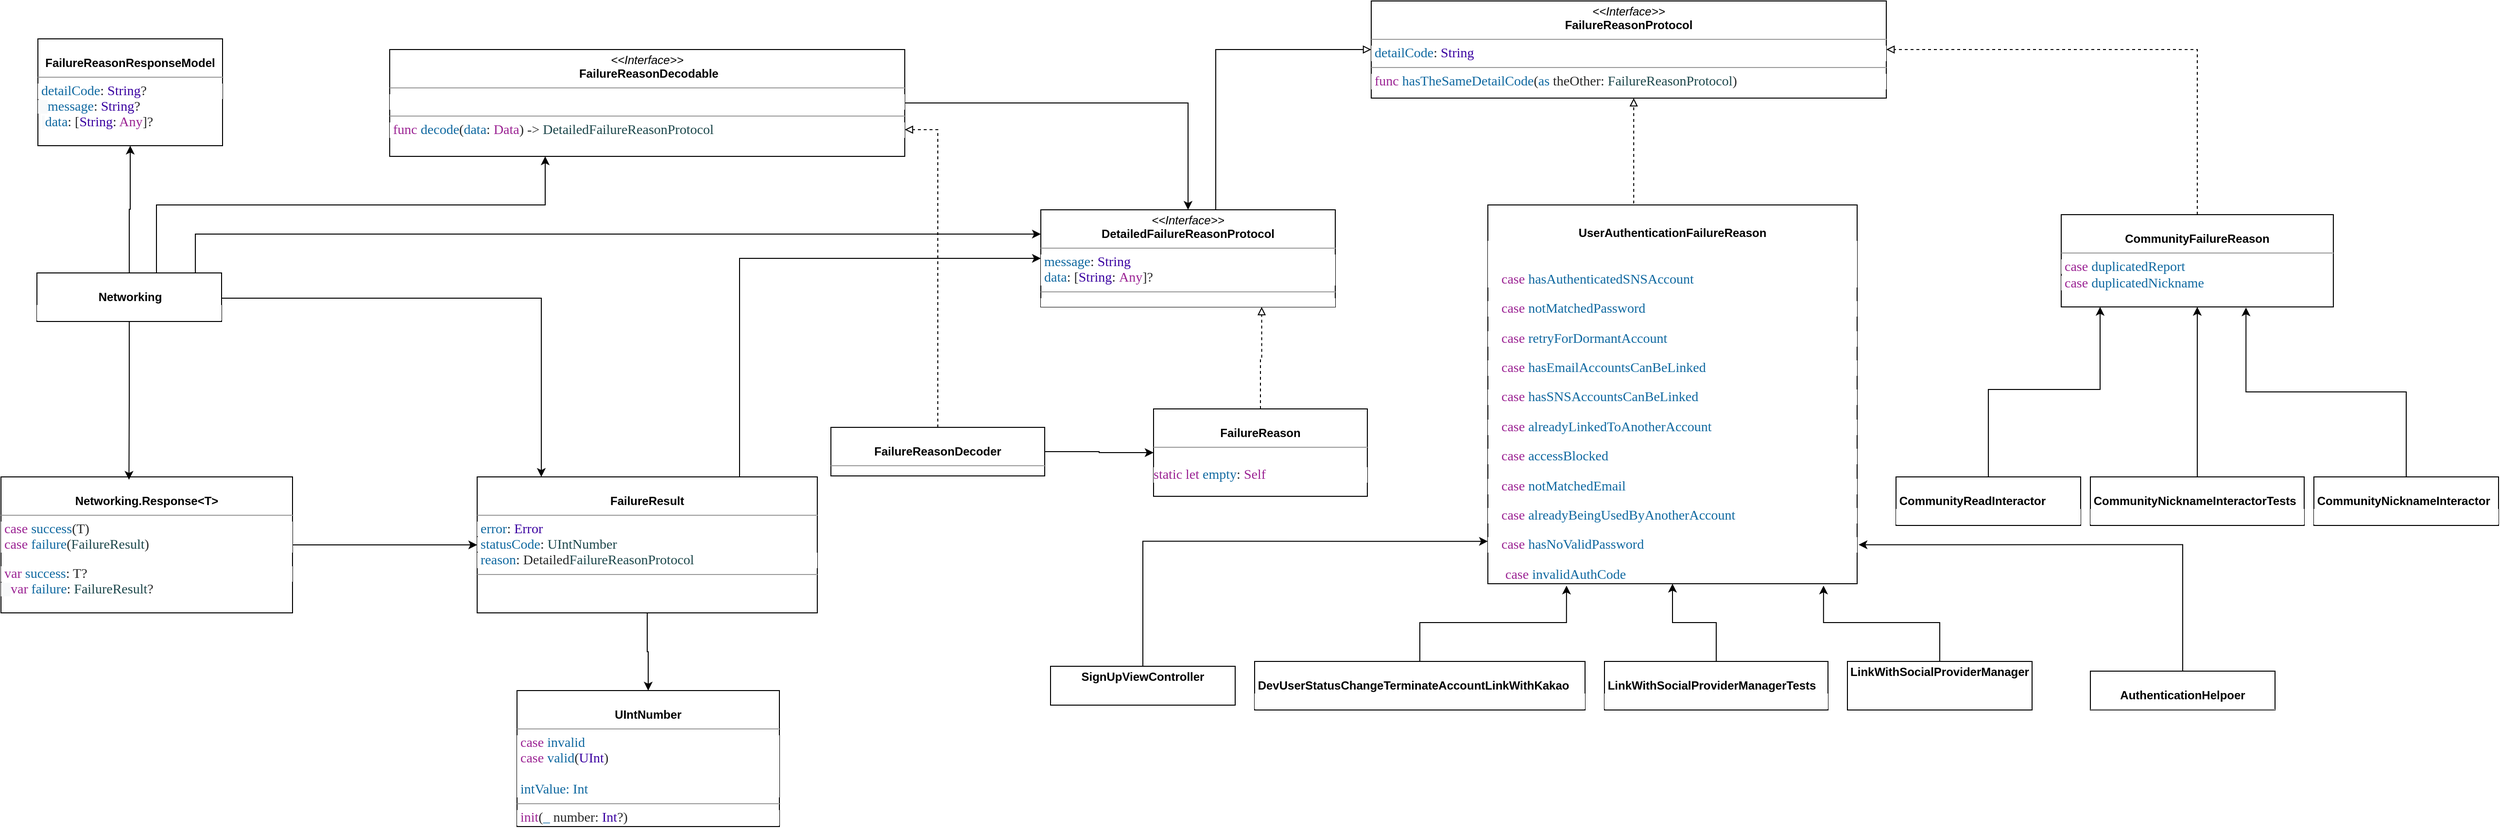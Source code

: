 <mxfile version="16.6.7" type="github">
  <diagram id="C5RBs43oDa-KdzZeNtuy" name="Page-1">
    <mxGraphModel dx="1957" dy="652" grid="1" gridSize="10" guides="1" tooltips="1" connect="1" arrows="1" fold="1" page="1" pageScale="1" pageWidth="827" pageHeight="1169" math="0" shadow="0">
      <root>
        <mxCell id="WIyWlLk6GJQsqaUBKTNV-0" />
        <mxCell id="WIyWlLk6GJQsqaUBKTNV-1" parent="WIyWlLk6GJQsqaUBKTNV-0" />
        <mxCell id="xyc1oHUzZBv7kjJxeI7Q-5" value="&lt;p style=&quot;margin: 0px ; margin-top: 4px ; text-align: center&quot;&gt;&lt;i&gt;&amp;lt;&amp;lt;Interface&amp;gt;&amp;gt;&lt;/i&gt;&lt;br&gt;&lt;b&gt;FailureReasonProtocol&lt;/b&gt;&lt;/p&gt;&lt;hr size=&quot;1&quot;&gt;&lt;p style=&quot;margin: 0px ; font-stretch: normal ; font-size: 14px ; line-height: normal ; font-family: &amp;#34;menlo&amp;#34; ; background-color: rgb(255 , 255 , 255)&quot;&gt;&lt;span style=&quot;color: rgba(0 , 0 , 0 , 0.85)&quot;&gt;&amp;nbsp;&lt;/span&gt;&lt;span style=&quot;color: rgb(15 , 104 , 160)&quot;&gt;detailCode&lt;span style=&quot;color: rgba(0 , 0 , 0 , 0.85)&quot;&gt;:&amp;nbsp;&lt;/span&gt;&lt;span style=&quot;color: rgb(57 , 0 , 160)&quot;&gt;String&lt;/span&gt;&lt;/span&gt;&lt;/p&gt;&lt;hr size=&quot;1&quot;&gt;&lt;p style=&quot;margin: 0px ; font-stretch: normal ; font-size: 14px ; line-height: normal ; font-family: &amp;#34;menlo&amp;#34; ; color: rgb(15 , 104 , 160) ; background-color: rgb(255 , 255 , 255)&quot;&gt;&lt;span style=&quot;color: #9b2393&quot;&gt;&amp;nbsp;func&lt;/span&gt;&lt;span style=&quot;color: rgba(0 , 0 , 0 , 0.85)&quot;&gt; &lt;/span&gt;hasTheSameDetailCode&lt;span style=&quot;color: rgba(0 , 0 , 0 , 0.85)&quot;&gt;(&lt;/span&gt;as&lt;span style=&quot;color: rgba(0 , 0 , 0 , 0.85)&quot;&gt; theOther: &lt;/span&gt;&lt;span style=&quot;color: #1c464a&quot;&gt;FailureReasonProtocol&lt;/span&gt;&lt;span style=&quot;color: rgba(0 , 0 , 0 , 0.85)&quot;&gt;)&lt;/span&gt;&lt;/p&gt;" style="verticalAlign=top;align=left;overflow=fill;fontSize=12;fontFamily=Helvetica;html=1;" parent="WIyWlLk6GJQsqaUBKTNV-1" vertex="1">
          <mxGeometry x="750" y="400" width="530" height="100" as="geometry" />
        </mxCell>
        <mxCell id="xyc1oHUzZBv7kjJxeI7Q-32" value="" style="edgeStyle=orthogonalEdgeStyle;rounded=0;orthogonalLoop=1;jettySize=auto;html=1;endArrow=block;endFill=0;dashed=1;exitX=0.395;exitY=-0.004;exitDx=0;exitDy=0;exitPerimeter=0;" parent="WIyWlLk6GJQsqaUBKTNV-1" source="xyc1oHUzZBv7kjJxeI7Q-27" target="xyc1oHUzZBv7kjJxeI7Q-5" edge="1">
          <mxGeometry relative="1" as="geometry">
            <Array as="points">
              <mxPoint x="1020" y="500" />
              <mxPoint x="1020" y="500" />
            </Array>
          </mxGeometry>
        </mxCell>
        <mxCell id="YdbnQGrBi_KZS-BimJuR-1" style="edgeStyle=orthogonalEdgeStyle;rounded=0;orthogonalLoop=1;jettySize=auto;html=1;entryX=0.75;entryY=1;entryDx=0;entryDy=0;endArrow=block;endFill=0;dashed=1;" edge="1" parent="WIyWlLk6GJQsqaUBKTNV-1" source="xyc1oHUzZBv7kjJxeI7Q-13" target="YdbnQGrBi_KZS-BimJuR-0">
          <mxGeometry relative="1" as="geometry" />
        </mxCell>
        <mxCell id="xyc1oHUzZBv7kjJxeI7Q-13" value="&lt;p style=&quot;margin: 0px ; margin-top: 4px ; text-align: center&quot;&gt;&lt;br&gt;&lt;b&gt;FailureReason&lt;/b&gt;&lt;/p&gt;&lt;hr size=&quot;1&quot;&gt;&lt;p style=&quot;margin: 0px ; font-stretch: normal ; font-size: 14px ; line-height: normal ; font-family: &amp;#34;menlo&amp;#34; ; background-color: rgb(255 , 255 , 255)&quot;&gt;&lt;/p&gt;&lt;p style=&quot;margin: 0px ; margin-left: 4px&quot;&gt;&lt;br&gt;&lt;/p&gt;&lt;p style=&quot;margin: 0px ; font-stretch: normal ; font-size: 14px ; line-height: normal ; font-family: &amp;#34;menlo&amp;#34; ; color: rgb(155 , 35 , 147) ; background-color: rgb(255 , 255 , 255)&quot;&gt;static&lt;span style=&quot;color: rgba(0 , 0 , 0 , 0.85)&quot;&gt; &lt;/span&gt;let&lt;span style=&quot;color: rgba(0 , 0 , 0 , 0.85)&quot;&gt; &lt;/span&gt;&lt;span style=&quot;color: #0f68a0&quot;&gt;empty&lt;/span&gt;&lt;span style=&quot;color: rgba(0 , 0 , 0 , 0.85)&quot;&gt;: &lt;/span&gt;Self&lt;/p&gt;" style="verticalAlign=top;align=left;overflow=fill;fontSize=12;fontFamily=Helvetica;html=1;" parent="WIyWlLk6GJQsqaUBKTNV-1" vertex="1">
          <mxGeometry x="526" y="820" width="220" height="90" as="geometry" />
        </mxCell>
        <mxCell id="xyc1oHUzZBv7kjJxeI7Q-37" style="edgeStyle=orthogonalEdgeStyle;rounded=0;orthogonalLoop=1;jettySize=auto;html=1;entryX=1;entryY=0.5;entryDx=0;entryDy=0;dashed=1;endArrow=block;endFill=0;" parent="WIyWlLk6GJQsqaUBKTNV-1" source="xyc1oHUzZBv7kjJxeI7Q-14" target="xyc1oHUzZBv7kjJxeI7Q-5" edge="1">
          <mxGeometry relative="1" as="geometry">
            <Array as="points">
              <mxPoint x="1600" y="450" />
            </Array>
          </mxGeometry>
        </mxCell>
        <mxCell id="xyc1oHUzZBv7kjJxeI7Q-14" value="&lt;p style=&quot;margin: 0px ; margin-top: 4px ; text-align: center&quot;&gt;&lt;br&gt;&lt;b&gt;CommunityFailureReason&lt;/b&gt;&lt;/p&gt;&lt;hr size=&quot;1&quot;&gt;&lt;p style=&quot;margin: 0px ; font-stretch: normal ; font-size: 14px ; line-height: normal ; font-family: &amp;#34;menlo&amp;#34; ; background-color: rgb(255 , 255 , 255)&quot;&gt;&lt;/p&gt;&lt;span style=&quot;color: rgb(155 , 35 , 147) ; font-family: &amp;#34;menlo&amp;#34; ; font-size: 14px ; background-color: rgb(255 , 255 , 255)&quot;&gt;&amp;nbsp;case&amp;nbsp;&lt;/span&gt;&lt;span style=&quot;color: rgb(15 , 104 , 160) ; font-family: &amp;#34;menlo&amp;#34; ; font-size: 14px ; background-color: rgb(255 , 255 , 255)&quot;&gt;duplicatedReport&lt;/span&gt;&lt;span style=&quot;color: rgb(155 , 35 , 147) ; font-family: &amp;#34;menlo&amp;#34; ; font-size: 14px ; background-color: rgb(255 , 255 , 255)&quot;&gt;&lt;br&gt;&lt;/span&gt;&lt;span style=&quot;color: rgb(155 , 35 , 147) ; font-family: &amp;#34;menlo&amp;#34; ; font-size: 14px ; background-color: rgb(255 , 255 , 255)&quot;&gt;&amp;nbsp;case&amp;nbsp;&lt;/span&gt;&lt;span style=&quot;color: rgb(15 , 104 , 160) ; font-family: &amp;#34;menlo&amp;#34; ; font-size: 14px ; background-color: rgb(255 , 255 , 255)&quot;&gt;duplicatedNickname&lt;/span&gt;&lt;span style=&quot;color: rgb(155 , 35 , 147) ; font-family: &amp;#34;menlo&amp;#34; ; font-size: 14px ; background-color: rgb(255 , 255 , 255)&quot;&gt;&lt;br&gt;&lt;/span&gt;" style="verticalAlign=top;align=left;overflow=fill;fontSize=12;fontFamily=Helvetica;html=1;" parent="WIyWlLk6GJQsqaUBKTNV-1" vertex="1">
          <mxGeometry x="1460" y="620" width="280" height="95" as="geometry" />
        </mxCell>
        <mxCell id="YdbnQGrBi_KZS-BimJuR-3" style="edgeStyle=orthogonalEdgeStyle;rounded=0;orthogonalLoop=1;jettySize=auto;html=1;endArrow=classic;endFill=1;entryX=0;entryY=0.5;entryDx=0;entryDy=0;exitX=0.75;exitY=0;exitDx=0;exitDy=0;" edge="1" parent="WIyWlLk6GJQsqaUBKTNV-1" source="xyc1oHUzZBv7kjJxeI7Q-25" target="YdbnQGrBi_KZS-BimJuR-0">
          <mxGeometry relative="1" as="geometry">
            <mxPoint x="486" y="510" as="targetPoint" />
            <Array as="points">
              <mxPoint x="100" y="890" />
              <mxPoint x="100" y="665" />
            </Array>
          </mxGeometry>
        </mxCell>
        <mxCell id="YdbnQGrBi_KZS-BimJuR-14" style="edgeStyle=orthogonalEdgeStyle;rounded=0;orthogonalLoop=1;jettySize=auto;html=1;endArrow=classic;endFill=1;" edge="1" parent="WIyWlLk6GJQsqaUBKTNV-1" source="xyc1oHUzZBv7kjJxeI7Q-25" target="xyc1oHUzZBv7kjJxeI7Q-26">
          <mxGeometry relative="1" as="geometry" />
        </mxCell>
        <mxCell id="xyc1oHUzZBv7kjJxeI7Q-25" value="&lt;p style=&quot;margin: 0px ; margin-top: 4px ; text-align: center&quot;&gt;&lt;br&gt;&lt;b&gt;FailureResult&lt;/b&gt;&lt;/p&gt;&lt;hr size=&quot;1&quot;&gt;&lt;p style=&quot;margin: 0px ; font-stretch: normal ; font-size: 14px ; line-height: normal ; font-family: &amp;#34;menlo&amp;#34; ; color: rgb(15 , 104 , 160)&quot;&gt;&lt;span style=&quot;background-color: #ffffff&quot;&gt;&amp;nbsp;error&lt;/span&gt;&lt;span style=&quot;color: rgba(0 , 0 , 0 , 0.85) ; background-color: #ffffff&quot;&gt;: &lt;/span&gt;&lt;span style=&quot;color: #3900a0 ; background-color: #ffffff&quot;&gt;Error&lt;/span&gt;&lt;/p&gt;&lt;p style=&quot;margin: 0px ; font-stretch: normal ; font-size: 14px ; line-height: normal ; font-family: &amp;#34;menlo&amp;#34; ; color: rgb(15 , 104 , 160)&quot;&gt;&lt;span style=&quot;background-color: #ffffff&quot;&gt;&amp;nbsp;statusCode&lt;/span&gt;&lt;span style=&quot;color: rgba(0 , 0 , 0 , 0.85) ; background-color: #ffffff&quot;&gt;: &lt;/span&gt;&lt;span style=&quot;color: #1c464a ; background-color: #ffffff&quot;&gt;UIntNumber&lt;/span&gt;&lt;/p&gt;&lt;p style=&quot;margin: 0px ; font-stretch: normal ; font-size: 14px ; line-height: normal ; font-family: &amp;#34;menlo&amp;#34; ; color: rgb(28 , 70 , 74) ; background-color: rgb(255 , 255 , 255)&quot;&gt;&lt;span style=&quot;color: #0f68a0&quot;&gt;&amp;nbsp;reason&lt;/span&gt;&lt;span style=&quot;color: rgba(0 , 0 , 0 , 0.85)&quot;&gt;: Detailed&lt;/span&gt;FailureReasonProtocol&lt;/p&gt;&lt;hr size=&quot;1&quot;&gt;&lt;p style=&quot;margin: 0px ; margin-left: 4px&quot;&gt;&lt;br&gt;&lt;/p&gt;" style="verticalAlign=top;align=left;overflow=fill;fontSize=12;fontFamily=Helvetica;html=1;" parent="WIyWlLk6GJQsqaUBKTNV-1" vertex="1">
          <mxGeometry x="-170" y="890" width="350" height="140" as="geometry" />
        </mxCell>
        <mxCell id="xyc1oHUzZBv7kjJxeI7Q-26" value="&lt;p style=&quot;margin: 0px ; margin-top: 4px ; text-align: center&quot;&gt;&lt;br&gt;&lt;b&gt;UIntNumber&lt;/b&gt;&lt;/p&gt;&lt;hr size=&quot;1&quot;&gt;&lt;p style=&quot;margin: 0px ; font-stretch: normal ; font-size: 14px ; line-height: normal ; font-family: &amp;#34;menlo&amp;#34; ; color: rgb(15 , 104 , 160) ; background-color: rgb(255 , 255 , 255)&quot;&gt;&lt;span style=&quot;color: #9b2393&quot;&gt;&amp;nbsp;case&lt;/span&gt;&lt;span style=&quot;color: rgba(0 , 0 , 0 , 0.85)&quot;&gt; &lt;/span&gt;invalid&lt;/p&gt;&lt;p style=&quot;margin: 0px ; font-stretch: normal ; font-size: 14px ; line-height: normal ; font-family: &amp;#34;menlo&amp;#34; ; color: rgba(0 , 0 , 0 , 0.85) ; background-color: rgb(255 , 255 , 255)&quot;&gt;&lt;span style=&quot;color: #9b2393&quot;&gt;&amp;nbsp;case&lt;/span&gt; &lt;span style=&quot;color: #0f68a0&quot;&gt;valid&lt;/span&gt;(&lt;span style=&quot;color: #3900a0&quot;&gt;UInt&lt;/span&gt;)&lt;/p&gt;&lt;p style=&quot;margin: 0px ; font-stretch: normal ; font-size: 14px ; line-height: normal ; font-family: &amp;#34;menlo&amp;#34; ; color: rgb(15 , 104 , 160) ; background-color: rgb(255 , 255 , 255)&quot;&gt;&amp;nbsp;&lt;/p&gt;&lt;p style=&quot;margin: 0px ; font-stretch: normal ; font-size: 14px ; line-height: normal ; font-family: &amp;#34;menlo&amp;#34; ; color: rgb(15 , 104 , 160) ; background-color: rgb(255 , 255 , 255)&quot;&gt;&amp;nbsp;intValue: Int&lt;/p&gt;&lt;hr size=&quot;1&quot;&gt;&lt;p style=&quot;margin: 0px ; font-stretch: normal ; font-size: 14px ; line-height: normal ; font-family: &amp;#34;menlo&amp;#34; ; color: rgba(0 , 0 , 0 , 0.85) ; background-color: rgb(255 , 255 , 255)&quot;&gt;&lt;span style=&quot;color: #9b2393&quot;&gt;&amp;nbsp;init&lt;/span&gt;(&lt;span style=&quot;color: #0f68a0&quot;&gt;_&lt;/span&gt; number: &lt;span style=&quot;color: #3900a0&quot;&gt;Int&lt;/span&gt;?)&lt;/p&gt;" style="verticalAlign=top;align=left;overflow=fill;fontSize=12;fontFamily=Helvetica;html=1;" parent="WIyWlLk6GJQsqaUBKTNV-1" vertex="1">
          <mxGeometry x="-129" y="1110" width="270" height="140" as="geometry" />
        </mxCell>
        <mxCell id="xyc1oHUzZBv7kjJxeI7Q-27" value="&lt;p style=&quot;margin: 0px ; margin-top: 4px ; text-align: center&quot;&gt;&lt;b&gt;&lt;br&gt;&lt;/b&gt;&lt;/p&gt;&lt;p style=&quot;margin: 0px ; margin-top: 4px ; text-align: center&quot;&gt;&lt;b&gt;UserAuthenticationFailureReason&lt;/b&gt;&lt;/p&gt;&lt;p style=&quot;margin: 0px ; font-stretch: normal ; font-size: 14px ; line-height: normal ; font-family: &amp;#34;menlo&amp;#34; ; background-color: rgb(255 , 255 , 255)&quot;&gt;&lt;/p&gt;&lt;p style=&quot;margin: 0px ; font-stretch: normal ; font-size: 14px ; line-height: normal ; font-family: &amp;#34;menlo&amp;#34; ; color: rgb(93 , 108 , 121) ; background-color: rgb(255 , 255 , 255)&quot;&gt;&lt;span style=&quot;color: rgba(0 , 0 , 0 , 0.85)&quot;&gt;&amp;nbsp; &amp;nbsp;&amp;nbsp;&lt;/span&gt;&lt;/p&gt;&lt;p style=&quot;margin: 0px ; font-stretch: normal ; font-size: 14px ; line-height: normal ; font-family: &amp;#34;menlo&amp;#34; ; color: rgb(93 , 108 , 121) ; background-color: rgb(255 , 255 , 255)&quot;&gt;&lt;span style=&quot;color: #9b2393&quot;&gt;&lt;br&gt;&lt;/span&gt;&lt;/p&gt;&lt;p style=&quot;margin: 0px ; font-stretch: normal ; font-size: 14px ; line-height: normal ; font-family: &amp;#34;menlo&amp;#34; ; color: rgb(93 , 108 , 121) ; background-color: rgb(255 , 255 , 255)&quot;&gt;&lt;span style=&quot;color: #9b2393&quot;&gt;&amp;nbsp; &amp;nbsp; case&lt;/span&gt;&lt;span style=&quot;color: rgba(0 , 0 , 0 , 0.85)&quot;&gt; &lt;/span&gt;&lt;span style=&quot;color: #0f68a0&quot;&gt;hasAuthenticatedSNSAccount&lt;/span&gt;&lt;/p&gt;&lt;br&gt;&lt;p style=&quot;margin: 0px ; font-stretch: normal ; font-size: 14px ; line-height: normal ; font-family: &amp;#34;menlo&amp;#34; ; color: rgb(15 , 104 , 160) ; background-color: rgb(255 , 255 , 255)&quot;&gt;&lt;span style=&quot;color: rgba(0 , 0 , 0 , 0.85)&quot;&gt;&amp;nbsp; &amp;nbsp; &lt;/span&gt;&lt;span style=&quot;color: #9b2393&quot;&gt;case&lt;/span&gt;&lt;span style=&quot;color: rgba(0 , 0 , 0 , 0.85)&quot;&gt; &lt;/span&gt;notMatchedPassword&lt;/p&gt;&lt;br&gt;&lt;p style=&quot;margin: 0px ; font-stretch: normal ; font-size: 14px ; line-height: normal ; font-family: &amp;#34;menlo&amp;#34; ; color: rgb(15 , 104 , 160) ; background-color: rgb(255 , 255 , 255)&quot;&gt;&lt;span style=&quot;color: rgba(0 , 0 , 0 , 0.85)&quot;&gt;&amp;nbsp; &amp;nbsp; &lt;/span&gt;&lt;span style=&quot;color: #9b2393&quot;&gt;case&lt;/span&gt;&lt;span style=&quot;color: rgba(0 , 0 , 0 , 0.85)&quot;&gt; &lt;/span&gt;retryForDormantAccount&lt;/p&gt;&lt;br&gt;&lt;p style=&quot;margin: 0px ; font-stretch: normal ; font-size: 14px ; line-height: normal ; font-family: &amp;#34;menlo&amp;#34; ; color: rgb(15 , 104 , 160) ; background-color: rgb(255 , 255 , 255)&quot;&gt;&lt;span style=&quot;color: rgba(0 , 0 , 0 , 0.85)&quot;&gt;&amp;nbsp; &amp;nbsp; &lt;/span&gt;&lt;span style=&quot;color: #9b2393&quot;&gt;case&lt;/span&gt;&lt;span style=&quot;color: rgba(0 , 0 , 0 , 0.85)&quot;&gt; &lt;/span&gt;hasEmailAccountsCanBeLinked&lt;/p&gt;&lt;br&gt;&lt;p style=&quot;margin: 0px ; font-stretch: normal ; font-size: 14px ; line-height: normal ; font-family: &amp;#34;menlo&amp;#34; ; color: rgb(15 , 104 , 160) ; background-color: rgb(255 , 255 , 255)&quot;&gt;&lt;span style=&quot;color: rgba(0 , 0 , 0 , 0.85)&quot;&gt;&amp;nbsp; &amp;nbsp; &lt;/span&gt;&lt;span style=&quot;color: #9b2393&quot;&gt;case&lt;/span&gt;&lt;span style=&quot;color: rgba(0 , 0 , 0 , 0.85)&quot;&gt; &lt;/span&gt;hasSNSAccountsCanBeLinked&lt;/p&gt;&lt;br&gt;&lt;p style=&quot;margin: 0px ; font-stretch: normal ; font-size: 14px ; line-height: normal ; font-family: &amp;#34;menlo&amp;#34; ; color: rgb(15 , 104 , 160) ; background-color: rgb(255 , 255 , 255)&quot;&gt;&lt;span style=&quot;color: rgba(0 , 0 , 0 , 0.85)&quot;&gt;&amp;nbsp; &amp;nbsp; &lt;/span&gt;&lt;span style=&quot;color: #9b2393&quot;&gt;case&lt;/span&gt;&lt;span style=&quot;color: rgba(0 , 0 , 0 , 0.85)&quot;&gt; &lt;/span&gt;alreadyLinkedToAnotherAccount&lt;/p&gt;&lt;br&gt;&lt;p style=&quot;margin: 0px ; font-stretch: normal ; font-size: 14px ; line-height: normal ; font-family: &amp;#34;menlo&amp;#34; ; color: rgb(15 , 104 , 160) ; background-color: rgb(255 , 255 , 255)&quot;&gt;&lt;span style=&quot;color: rgba(0 , 0 , 0 , 0.85)&quot;&gt;&amp;nbsp; &amp;nbsp; &lt;/span&gt;&lt;span style=&quot;color: #9b2393&quot;&gt;case&lt;/span&gt;&lt;span style=&quot;color: rgba(0 , 0 , 0 , 0.85)&quot;&gt; &lt;/span&gt;accessBlocked&lt;/p&gt;&lt;br&gt;&lt;p style=&quot;margin: 0px ; font-stretch: normal ; font-size: 14px ; line-height: normal ; font-family: &amp;#34;menlo&amp;#34; ; color: rgb(15 , 104 , 160) ; background-color: rgb(255 , 255 , 255)&quot;&gt;&lt;span style=&quot;color: rgba(0 , 0 , 0 , 0.85)&quot;&gt;&amp;nbsp; &amp;nbsp; &lt;/span&gt;&lt;span style=&quot;color: #9b2393&quot;&gt;case&lt;/span&gt;&lt;span style=&quot;color: rgba(0 , 0 , 0 , 0.85)&quot;&gt; &lt;/span&gt;notMatchedEmail&lt;/p&gt;&lt;br&gt;&lt;p style=&quot;margin: 0px ; font-stretch: normal ; font-size: 14px ; line-height: normal ; font-family: &amp;#34;menlo&amp;#34; ; color: rgb(15 , 104 , 160) ; background-color: rgb(255 , 255 , 255)&quot;&gt;&lt;span style=&quot;color: rgba(0 , 0 , 0 , 0.85)&quot;&gt;&amp;nbsp; &amp;nbsp; &lt;/span&gt;&lt;span style=&quot;color: #9b2393&quot;&gt;case&lt;/span&gt;&lt;span style=&quot;color: rgba(0 , 0 , 0 , 0.85)&quot;&gt; &lt;/span&gt;alreadyBeingUsedByAnotherAccount&lt;/p&gt;&lt;br&gt;&lt;p style=&quot;margin: 0px ; font-stretch: normal ; font-size: 14px ; line-height: normal ; font-family: &amp;#34;menlo&amp;#34; ; color: rgb(15 , 104 , 160) ; background-color: rgb(255 , 255 , 255)&quot;&gt;&lt;span style=&quot;color: rgba(0 , 0 , 0 , 0.85)&quot;&gt;&amp;nbsp; &amp;nbsp; &lt;/span&gt;&lt;span style=&quot;color: #9b2393&quot;&gt;case&lt;/span&gt;&lt;span style=&quot;color: rgba(0 , 0 , 0 , 0.85)&quot;&gt; &lt;/span&gt;hasNoValidPassword&lt;/p&gt;&lt;br&gt;&lt;p style=&quot;margin: 0px ; margin-left: 4px&quot;&gt;&lt;span style=&quot;font-family: &amp;#34;menlo&amp;#34; ; font-size: 14px ; background-color: rgb(255 , 255 , 255) ; color: rgba(0 , 0 , 0 , 0.85)&quot;&gt;&amp;nbsp; &amp;nbsp;&amp;nbsp;&lt;/span&gt;&lt;span style=&quot;font-family: &amp;#34;menlo&amp;#34; ; font-size: 14px ; background-color: rgb(255 , 255 , 255) ; color: rgb(155 , 35 , 147)&quot;&gt;case&lt;/span&gt;&lt;span style=&quot;font-family: &amp;#34;menlo&amp;#34; ; font-size: 14px ; background-color: rgb(255 , 255 , 255) ; color: rgba(0 , 0 , 0 , 0.85)&quot;&gt; &lt;/span&gt;&lt;span style=&quot;color: rgb(15 , 104 , 160) ; font-family: &amp;#34;menlo&amp;#34; ; font-size: 14px ; background-color: rgb(255 , 255 , 255)&quot;&gt;invalidAuthCode&lt;/span&gt;&lt;/p&gt;" style="verticalAlign=top;align=left;overflow=fill;fontSize=12;fontFamily=Helvetica;html=1;" parent="WIyWlLk6GJQsqaUBKTNV-1" vertex="1">
          <mxGeometry x="870" y="610" width="380" height="390" as="geometry" />
        </mxCell>
        <mxCell id="xyc1oHUzZBv7kjJxeI7Q-43" style="edgeStyle=orthogonalEdgeStyle;rounded=0;orthogonalLoop=1;jettySize=auto;html=1;entryX=1.004;entryY=0.897;entryDx=0;entryDy=0;endArrow=classic;endFill=1;entryPerimeter=0;" parent="WIyWlLk6GJQsqaUBKTNV-1" source="xyc1oHUzZBv7kjJxeI7Q-28" target="xyc1oHUzZBv7kjJxeI7Q-27" edge="1">
          <mxGeometry relative="1" as="geometry">
            <Array as="points">
              <mxPoint x="1585" y="960" />
            </Array>
          </mxGeometry>
        </mxCell>
        <mxCell id="xyc1oHUzZBv7kjJxeI7Q-28" value="&lt;p style=&quot;margin: 0px ; margin-top: 4px ; text-align: center&quot;&gt;&lt;br&gt;&lt;b&gt;AuthenticationHelpoer&lt;/b&gt;&lt;/p&gt;&lt;hr size=&quot;1&quot;&gt;&lt;p style=&quot;margin: 0px ; font-stretch: normal ; font-size: 14px ; line-height: normal ; font-family: &amp;#34;menlo&amp;#34; ; background-color: rgb(255 , 255 , 255)&quot;&gt;&lt;br&gt;&lt;/p&gt;&lt;hr size=&quot;1&quot;&gt;&lt;p style=&quot;margin: 0px ; margin-left: 4px&quot;&gt;&lt;br&gt;&lt;/p&gt;" style="verticalAlign=top;align=left;overflow=fill;fontSize=12;fontFamily=Helvetica;html=1;" parent="WIyWlLk6GJQsqaUBKTNV-1" vertex="1">
          <mxGeometry x="1490" y="1090" width="190" height="40" as="geometry" />
        </mxCell>
        <mxCell id="xyc1oHUzZBv7kjJxeI7Q-29" value="&lt;p style=&quot;margin: 0px ; margin-top: 4px ; text-align: center&quot;&gt;&lt;br&gt;&lt;b&gt;FailureReasonResponseModel&lt;/b&gt;&lt;/p&gt;&lt;hr size=&quot;1&quot;&gt;&lt;p style=&quot;margin: 0px ; font-stretch: normal ; font-size: 14px ; line-height: normal ; font-family: &amp;#34;menlo&amp;#34; ; background-color: rgb(255 , 255 , 255)&quot;&gt;&lt;/p&gt;&lt;p style=&quot;margin: 0px ; font-stretch: normal ; font-size: 14px ; line-height: normal ; font-family: &amp;#34;menlo&amp;#34; ; color: rgb(15 , 104 , 160) ; background-color: rgb(255 , 255 , 255)&quot;&gt;&lt;span style=&quot;color: rgba(0 , 0 , 0 , 0.85)&quot;&gt;&amp;nbsp;&lt;/span&gt;detailCode&lt;span style=&quot;color: rgba(0 , 0 , 0 , 0.85)&quot;&gt;: &lt;/span&gt;&lt;span style=&quot;color: #3900a0&quot;&gt;String&lt;/span&gt;&lt;span style=&quot;color: rgba(0 , 0 , 0 , 0.85)&quot;&gt;?&lt;/span&gt;&lt;/p&gt;&lt;p style=&quot;margin: 0px ; font-stretch: normal ; line-height: normal&quot;&gt;&lt;span style=&quot;background-color: rgb(248 , 249 , 250)&quot;&gt;&amp;nbsp; &amp;nbsp;&lt;/span&gt;&lt;span style=&quot;color: rgb(15 , 104 , 160) ; font-family: &amp;#34;menlo&amp;#34; ; font-size: 14px ; background-color: rgb(255 , 255 , 255)&quot;&gt;message&lt;/span&gt;&lt;font face=&quot;menlo&quot;&gt;&lt;span style=&quot;color: rgba(0 , 0 , 0 , 0.85) ; font-size: 14px ; background-color: rgb(255 , 255 , 255)&quot;&gt;: &lt;/span&gt;&lt;/font&gt;&lt;span style=&quot;color: rgb(57 , 0 , 160) ; font-family: &amp;#34;menlo&amp;#34; ; font-size: 14px ; background-color: rgb(255 , 255 , 255)&quot;&gt;String&lt;/span&gt;&lt;font face=&quot;menlo&quot;&gt;&lt;span style=&quot;color: rgba(0 , 0 , 0 , 0.85) ; font-size: 14px ; background-color: rgb(255 , 255 , 255)&quot;&gt;?&lt;/span&gt;&lt;/font&gt;&lt;/p&gt;&lt;p style=&quot;margin: 0px ; margin-left: 4px&quot;&gt;&lt;span style=&quot;background-color: rgb(248 , 249 , 250)&quot;&gt;&amp;nbsp;&lt;/span&gt;&lt;span style=&quot;font-family: &amp;#34;menlo&amp;#34; ; font-size: 14px ; background-color: rgb(255 , 255 , 255) ; color: rgb(15 , 104 , 160)&quot;&gt;data&lt;/span&gt;&lt;span style=&quot;color: rgba(0 , 0 , 0 , 0.85) ; font-family: &amp;#34;menlo&amp;#34; ; font-size: 14px ; background-color: rgb(255 , 255 , 255)&quot;&gt;: [&lt;/span&gt;&lt;span style=&quot;font-family: &amp;#34;menlo&amp;#34; ; font-size: 14px ; background-color: rgb(255 , 255 , 255) ; color: rgb(57 , 0 , 160)&quot;&gt;String&lt;/span&gt;&lt;span style=&quot;color: rgba(0 , 0 , 0 , 0.85) ; font-family: &amp;#34;menlo&amp;#34; ; font-size: 14px ; background-color: rgb(255 , 255 , 255)&quot;&gt;: &lt;/span&gt;&lt;span style=&quot;font-family: &amp;#34;menlo&amp;#34; ; font-size: 14px ; background-color: rgb(255 , 255 , 255) ; color: rgb(155 , 35 , 147)&quot;&gt;Any&lt;/span&gt;&lt;span style=&quot;color: rgba(0 , 0 , 0 , 0.85) ; font-family: &amp;#34;menlo&amp;#34; ; font-size: 14px ; background-color: rgb(255 , 255 , 255)&quot;&gt;]?&lt;/span&gt;&lt;br&gt;&lt;/p&gt;" style="verticalAlign=top;align=left;overflow=fill;fontSize=12;fontFamily=Helvetica;html=1;" parent="WIyWlLk6GJQsqaUBKTNV-1" vertex="1">
          <mxGeometry x="-622" y="439" width="190" height="110" as="geometry" />
        </mxCell>
        <mxCell id="xyc1oHUzZBv7kjJxeI7Q-33" value="" style="edgeStyle=orthogonalEdgeStyle;rounded=0;orthogonalLoop=1;jettySize=auto;html=1;endArrow=classic;endFill=1;" parent="WIyWlLk6GJQsqaUBKTNV-1" source="xyc1oHUzZBv7kjJxeI7Q-30" target="xyc1oHUzZBv7kjJxeI7Q-25" edge="1">
          <mxGeometry relative="1" as="geometry" />
        </mxCell>
        <mxCell id="xyc1oHUzZBv7kjJxeI7Q-30" value="&lt;p style=&quot;margin: 0px ; margin-top: 4px ; text-align: center&quot;&gt;&lt;br&gt;&lt;b&gt;Networking.Response&amp;lt;T&amp;gt;&lt;/b&gt;&lt;/p&gt;&lt;hr size=&quot;1&quot;&gt;&lt;p style=&quot;margin: 0px ; font-stretch: normal ; font-size: 14px ; line-height: normal ; font-family: &amp;#34;menlo&amp;#34; ; background-color: rgb(255 , 255 , 255)&quot;&gt;&lt;/p&gt;&lt;p style=&quot;margin: 0px ; font-stretch: normal ; font-size: 14px ; line-height: normal ; font-family: &amp;#34;menlo&amp;#34; ; color: rgba(0 , 0 , 0 , 0.85) ; background-color: rgb(255 , 255 , 255)&quot;&gt;&amp;nbsp;&lt;span style=&quot;color: #9b2393&quot;&gt;case&lt;/span&gt; &lt;span style=&quot;color: #0f68a0&quot;&gt;success&lt;/span&gt;(T)&lt;/p&gt;&lt;p style=&quot;margin: 0px ; font-stretch: normal ; font-size: 14px ; line-height: normal ; font-family: &amp;#34;menlo&amp;#34; ; color: rgb(28 , 70 , 74) ; background-color: rgb(255 , 255 , 255)&quot;&gt;&lt;span style=&quot;color: rgba(0 , 0 , 0 , 0.85)&quot;&gt;&amp;nbsp;&lt;/span&gt;&lt;span style=&quot;color: #9b2393&quot;&gt;case&lt;/span&gt;&lt;span style=&quot;color: rgba(0 , 0 , 0 , 0.85)&quot;&gt; &lt;/span&gt;&lt;span style=&quot;color: #0f68a0&quot;&gt;failure&lt;/span&gt;&lt;span style=&quot;color: rgba(0 , 0 , 0 , 0.85)&quot;&gt;(&lt;/span&gt;FailureResult&lt;span style=&quot;color: rgba(0 , 0 , 0 , 0.85)&quot;&gt;)&lt;/span&gt;&lt;/p&gt;&lt;div&gt;&lt;span style=&quot;color: rgba(0 , 0 , 0 , 0.85)&quot;&gt;&lt;br&gt;&lt;/span&gt;&lt;/div&gt;&lt;div&gt;&lt;p style=&quot;margin: 0px ; font-stretch: normal ; font-size: 14px ; line-height: normal ; font-family: &amp;#34;menlo&amp;#34; ; color: rgba(0 , 0 , 0 , 0.85) ; background-color: rgb(255 , 255 , 255)&quot;&gt;&amp;nbsp;&lt;span style=&quot;color: #9b2393&quot;&gt;var&lt;/span&gt; &lt;span style=&quot;color: #0f68a0&quot;&gt;success&lt;/span&gt;: T?&lt;/p&gt;&lt;p style=&quot;margin: 0px ; font-stretch: normal ; line-height: normal ; min-height: 16px&quot;&gt;&lt;span style=&quot;background-color: rgb(248 , 249 , 250)&quot;&gt;&amp;nbsp; &amp;nbsp;&lt;/span&gt;&lt;span style=&quot;font-family: &amp;#34;menlo&amp;#34; ; font-size: 14px ; background-color: rgb(255 , 255 , 255) ; color: rgb(155 , 35 , 147)&quot;&gt;var&lt;/span&gt; &lt;span style=&quot;font-family: &amp;#34;menlo&amp;#34; ; font-size: 14px ; background-color: rgb(255 , 255 , 255) ; color: rgb(15 , 104 , 160)&quot;&gt;failure&lt;/span&gt;&lt;span style=&quot;font-family: &amp;#34;menlo&amp;#34; ; font-size: 14px ; background-color: rgb(255 , 255 , 255) ; color: rgba(0 , 0 , 0 , 0.85)&quot;&gt;: &lt;/span&gt;&lt;span style=&quot;font-family: &amp;#34;menlo&amp;#34; ; font-size: 14px ; background-color: rgb(255 , 255 , 255) ; color: rgb(28 , 70 , 74)&quot;&gt;FailureResult&lt;/span&gt;&lt;span style=&quot;font-family: &amp;#34;menlo&amp;#34; ; font-size: 14px ; background-color: rgb(255 , 255 , 255) ; color: rgba(0 , 0 , 0 , 0.85)&quot;&gt;?&lt;/span&gt;&lt;br&gt;&lt;/p&gt;&lt;/div&gt;" style="verticalAlign=top;align=left;overflow=fill;fontSize=12;fontFamily=Helvetica;html=1;" parent="WIyWlLk6GJQsqaUBKTNV-1" vertex="1">
          <mxGeometry x="-660" y="890" width="300" height="140" as="geometry" />
        </mxCell>
        <mxCell id="xyc1oHUzZBv7kjJxeI7Q-41" style="edgeStyle=orthogonalEdgeStyle;rounded=0;orthogonalLoop=1;jettySize=auto;html=1;entryX=0.5;entryY=1;entryDx=0;entryDy=0;endArrow=classic;endFill=1;" parent="WIyWlLk6GJQsqaUBKTNV-1" source="xyc1oHUzZBv7kjJxeI7Q-39" target="xyc1oHUzZBv7kjJxeI7Q-29" edge="1">
          <mxGeometry relative="1" as="geometry" />
        </mxCell>
        <mxCell id="YdbnQGrBi_KZS-BimJuR-7" style="edgeStyle=orthogonalEdgeStyle;rounded=0;orthogonalLoop=1;jettySize=auto;html=1;entryX=0.439;entryY=0.021;entryDx=0;entryDy=0;endArrow=classic;endFill=1;entryPerimeter=0;" edge="1" parent="WIyWlLk6GJQsqaUBKTNV-1" source="xyc1oHUzZBv7kjJxeI7Q-39" target="xyc1oHUzZBv7kjJxeI7Q-30">
          <mxGeometry relative="1" as="geometry" />
        </mxCell>
        <mxCell id="YdbnQGrBi_KZS-BimJuR-8" style="edgeStyle=orthogonalEdgeStyle;rounded=0;orthogonalLoop=1;jettySize=auto;html=1;endArrow=classic;endFill=1;" edge="1" parent="WIyWlLk6GJQsqaUBKTNV-1">
          <mxGeometry relative="1" as="geometry">
            <mxPoint x="-577" y="706" as="sourcePoint" />
            <mxPoint x="-104" y="890" as="targetPoint" />
            <Array as="points">
              <mxPoint x="-104" y="706" />
            </Array>
          </mxGeometry>
        </mxCell>
        <mxCell id="YdbnQGrBi_KZS-BimJuR-15" style="edgeStyle=orthogonalEdgeStyle;rounded=0;orthogonalLoop=1;jettySize=auto;html=1;endArrow=classic;endFill=1;" edge="1" parent="WIyWlLk6GJQsqaUBKTNV-1" source="xyc1oHUzZBv7kjJxeI7Q-39" target="YdbnQGrBi_KZS-BimJuR-13">
          <mxGeometry relative="1" as="geometry">
            <mxPoint x="-433" y="694.0" as="sourcePoint" />
            <mxPoint x="5" y="549" as="targetPoint" />
            <Array as="points">
              <mxPoint x="-500" y="610" />
              <mxPoint x="-100" y="610" />
            </Array>
          </mxGeometry>
        </mxCell>
        <mxCell id="YdbnQGrBi_KZS-BimJuR-20" style="edgeStyle=orthogonalEdgeStyle;rounded=0;orthogonalLoop=1;jettySize=auto;html=1;entryX=0;entryY=0.25;entryDx=0;entryDy=0;endArrow=classic;endFill=1;" edge="1" parent="WIyWlLk6GJQsqaUBKTNV-1" target="YdbnQGrBi_KZS-BimJuR-0">
          <mxGeometry relative="1" as="geometry">
            <mxPoint x="-501.0" y="680" as="sourcePoint" />
            <mxPoint x="437" y="640" as="targetPoint" />
            <Array as="points">
              <mxPoint x="-460" y="680" />
              <mxPoint x="-460" y="640" />
            </Array>
          </mxGeometry>
        </mxCell>
        <mxCell id="xyc1oHUzZBv7kjJxeI7Q-39" value="&lt;p style=&quot;margin: 0px ; margin-top: 4px ; text-align: center&quot;&gt;&lt;br&gt;&lt;/p&gt;&lt;span style=&quot;text-align: center&quot;&gt;&lt;b&gt;&amp;nbsp; &amp;nbsp; &amp;nbsp; &amp;nbsp; &amp;nbsp; &amp;nbsp; &amp;nbsp; &amp;nbsp; &amp;nbsp; &amp;nbsp;Networking&lt;/b&gt;&lt;/span&gt;&lt;p style=&quot;margin: 0px ; font-stretch: normal ; font-size: 14px ; line-height: normal ; font-family: &amp;#34;menlo&amp;#34; ; background-color: rgb(255 , 255 , 255)&quot;&gt;&lt;br&gt;&lt;/p&gt;&lt;hr size=&quot;1&quot;&gt;&lt;p style=&quot;margin: 0px ; margin-left: 4px&quot;&gt;&lt;br&gt;&lt;/p&gt;" style="verticalAlign=top;align=left;overflow=fill;fontSize=12;fontFamily=Helvetica;html=1;" parent="WIyWlLk6GJQsqaUBKTNV-1" vertex="1">
          <mxGeometry x="-623" y="680" width="190" height="50" as="geometry" />
        </mxCell>
        <mxCell id="xyc1oHUzZBv7kjJxeI7Q-46" style="edgeStyle=orthogonalEdgeStyle;rounded=0;orthogonalLoop=1;jettySize=auto;html=1;entryX=0.679;entryY=1.006;entryDx=0;entryDy=0;entryPerimeter=0;endArrow=classic;endFill=1;" parent="WIyWlLk6GJQsqaUBKTNV-1" source="xyc1oHUzZBv7kjJxeI7Q-44" target="xyc1oHUzZBv7kjJxeI7Q-14" edge="1">
          <mxGeometry relative="1" as="geometry" />
        </mxCell>
        <mxCell id="xyc1oHUzZBv7kjJxeI7Q-44" value="&lt;p style=&quot;margin: 0px ; margin-top: 4px ; text-align: center&quot;&gt;&lt;br&gt;&lt;/p&gt;&lt;span style=&quot;text-align: center&quot;&gt;&lt;b&gt;&amp;nbsp;CommunityNicknameInteractor&lt;/b&gt;&lt;/span&gt;&lt;p style=&quot;margin: 0px ; font-stretch: normal ; font-size: 14px ; line-height: normal ; font-family: &amp;#34;menlo&amp;#34; ; background-color: rgb(255 , 255 , 255)&quot;&gt;&lt;br&gt;&lt;/p&gt;&lt;hr size=&quot;1&quot;&gt;&lt;p style=&quot;margin: 0px ; margin-left: 4px&quot;&gt;&lt;br&gt;&lt;/p&gt;" style="verticalAlign=top;align=left;overflow=fill;fontSize=12;fontFamily=Helvetica;html=1;" parent="WIyWlLk6GJQsqaUBKTNV-1" vertex="1">
          <mxGeometry x="1720" y="890" width="190" height="50" as="geometry" />
        </mxCell>
        <mxCell id="xyc1oHUzZBv7kjJxeI7Q-47" style="edgeStyle=orthogonalEdgeStyle;rounded=0;orthogonalLoop=1;jettySize=auto;html=1;endArrow=classic;endFill=1;" parent="WIyWlLk6GJQsqaUBKTNV-1" source="xyc1oHUzZBv7kjJxeI7Q-45" target="xyc1oHUzZBv7kjJxeI7Q-14" edge="1">
          <mxGeometry relative="1" as="geometry">
            <Array as="points">
              <mxPoint x="1385" y="800" />
              <mxPoint x="1500" y="800" />
            </Array>
          </mxGeometry>
        </mxCell>
        <mxCell id="xyc1oHUzZBv7kjJxeI7Q-45" value="&lt;p style=&quot;margin: 0px ; margin-top: 4px ; text-align: center&quot;&gt;&lt;br&gt;&lt;/p&gt;&lt;span style=&quot;text-align: center&quot;&gt;&lt;b&gt;&amp;nbsp;CommunityReadInteractor&lt;/b&gt;&lt;/span&gt;&lt;p style=&quot;margin: 0px ; font-stretch: normal ; font-size: 14px ; line-height: normal ; font-family: &amp;#34;menlo&amp;#34; ; background-color: rgb(255 , 255 , 255)&quot;&gt;&lt;br&gt;&lt;/p&gt;&lt;hr size=&quot;1&quot;&gt;&lt;p style=&quot;margin: 0px ; margin-left: 4px&quot;&gt;&lt;br&gt;&lt;/p&gt;" style="verticalAlign=top;align=left;overflow=fill;fontSize=12;fontFamily=Helvetica;html=1;" parent="WIyWlLk6GJQsqaUBKTNV-1" vertex="1">
          <mxGeometry x="1290" y="890" width="190" height="50" as="geometry" />
        </mxCell>
        <mxCell id="xyc1oHUzZBv7kjJxeI7Q-56" style="edgeStyle=orthogonalEdgeStyle;rounded=0;orthogonalLoop=1;jettySize=auto;html=1;endArrow=classic;endFill=1;" parent="WIyWlLk6GJQsqaUBKTNV-1" source="xyc1oHUzZBv7kjJxeI7Q-48" target="xyc1oHUzZBv7kjJxeI7Q-27" edge="1">
          <mxGeometry relative="1" as="geometry" />
        </mxCell>
        <mxCell id="xyc1oHUzZBv7kjJxeI7Q-48" value="&lt;p style=&quot;margin: 0px ; margin-top: 4px ; text-align: center&quot;&gt;&lt;br&gt;&lt;/p&gt;&lt;span style=&quot;text-align: center&quot;&gt;&lt;b&gt;&amp;nbsp;LinkWithSocialProviderManagerTests&lt;/b&gt;&lt;/span&gt;&lt;p style=&quot;margin: 0px ; font-stretch: normal ; font-size: 14px ; line-height: normal ; font-family: &amp;#34;menlo&amp;#34; ; background-color: rgb(255 , 255 , 255)&quot;&gt;&lt;br&gt;&lt;/p&gt;&lt;hr size=&quot;1&quot;&gt;&lt;p style=&quot;margin: 0px ; margin-left: 4px&quot;&gt;&lt;br&gt;&lt;/p&gt;" style="verticalAlign=top;align=left;overflow=fill;fontSize=12;fontFamily=Helvetica;html=1;" parent="WIyWlLk6GJQsqaUBKTNV-1" vertex="1">
          <mxGeometry x="990" y="1080" width="230" height="50" as="geometry" />
        </mxCell>
        <mxCell id="xyc1oHUzZBv7kjJxeI7Q-53" style="edgeStyle=orthogonalEdgeStyle;rounded=0;orthogonalLoop=1;jettySize=auto;html=1;endArrow=classic;endFill=1;entryX=0;entryY=0.888;entryDx=0;entryDy=0;entryPerimeter=0;" parent="WIyWlLk6GJQsqaUBKTNV-1" source="xyc1oHUzZBv7kjJxeI7Q-49" edge="1" target="xyc1oHUzZBv7kjJxeI7Q-27">
          <mxGeometry relative="1" as="geometry">
            <mxPoint x="810" y="860" as="targetPoint" />
            <Array as="points">
              <mxPoint x="515" y="956" />
            </Array>
          </mxGeometry>
        </mxCell>
        <mxCell id="xyc1oHUzZBv7kjJxeI7Q-49" value="&lt;p style=&quot;margin: 0px ; margin-top: 4px ; text-align: center&quot;&gt;&lt;b&gt;SignUpViewController&lt;/b&gt;&lt;/p&gt;" style="verticalAlign=top;align=left;overflow=fill;fontSize=12;fontFamily=Helvetica;html=1;" parent="WIyWlLk6GJQsqaUBKTNV-1" vertex="1">
          <mxGeometry x="420" y="1085" width="190" height="40" as="geometry" />
        </mxCell>
        <mxCell id="xyc1oHUzZBv7kjJxeI7Q-59" style="edgeStyle=orthogonalEdgeStyle;rounded=0;orthogonalLoop=1;jettySize=auto;html=1;entryX=0.909;entryY=1.005;entryDx=0;entryDy=0;entryPerimeter=0;endArrow=classic;endFill=1;" parent="WIyWlLk6GJQsqaUBKTNV-1" source="xyc1oHUzZBv7kjJxeI7Q-50" target="xyc1oHUzZBv7kjJxeI7Q-27" edge="1">
          <mxGeometry relative="1" as="geometry" />
        </mxCell>
        <mxCell id="xyc1oHUzZBv7kjJxeI7Q-50" value="&lt;p style=&quot;margin: 0px ; margin-top: 4px ; text-align: center&quot;&gt;&lt;b&gt;LinkWithSocialProviderManager&lt;/b&gt;&lt;/p&gt;" style="verticalAlign=top;align=left;overflow=fill;fontSize=12;fontFamily=Helvetica;html=1;" parent="WIyWlLk6GJQsqaUBKTNV-1" vertex="1">
          <mxGeometry x="1240" y="1080" width="190" height="50" as="geometry" />
        </mxCell>
        <mxCell id="xyc1oHUzZBv7kjJxeI7Q-62" style="edgeStyle=orthogonalEdgeStyle;rounded=0;orthogonalLoop=1;jettySize=auto;html=1;entryX=0.213;entryY=1.005;entryDx=0;entryDy=0;entryPerimeter=0;endArrow=classic;endFill=1;" parent="WIyWlLk6GJQsqaUBKTNV-1" source="xyc1oHUzZBv7kjJxeI7Q-51" target="xyc1oHUzZBv7kjJxeI7Q-27" edge="1">
          <mxGeometry relative="1" as="geometry" />
        </mxCell>
        <mxCell id="xyc1oHUzZBv7kjJxeI7Q-51" value="&lt;p style=&quot;margin: 0px ; margin-top: 4px ; text-align: center&quot;&gt;&lt;br&gt;&lt;/p&gt;&lt;span style=&quot;text-align: center&quot;&gt;&lt;b&gt;&amp;nbsp;DevUserStatusChangeTerminateAccountLinkWithKakao&lt;/b&gt;&lt;/span&gt;&lt;p style=&quot;margin: 0px ; font-stretch: normal ; font-size: 14px ; line-height: normal ; font-family: &amp;#34;menlo&amp;#34; ; background-color: rgb(255 , 255 , 255)&quot;&gt;&lt;br&gt;&lt;/p&gt;&lt;hr size=&quot;1&quot;&gt;&lt;p style=&quot;margin: 0px ; margin-left: 4px&quot;&gt;&lt;br&gt;&lt;/p&gt;" style="verticalAlign=top;align=left;overflow=fill;fontSize=12;fontFamily=Helvetica;html=1;" parent="WIyWlLk6GJQsqaUBKTNV-1" vertex="1">
          <mxGeometry x="630" y="1080" width="340" height="50" as="geometry" />
        </mxCell>
        <mxCell id="xyc1oHUzZBv7kjJxeI7Q-57" style="edgeStyle=orthogonalEdgeStyle;rounded=0;orthogonalLoop=1;jettySize=auto;html=1;entryX=0.5;entryY=1;entryDx=0;entryDy=0;endArrow=classic;endFill=1;" parent="WIyWlLk6GJQsqaUBKTNV-1" source="xyc1oHUzZBv7kjJxeI7Q-52" target="xyc1oHUzZBv7kjJxeI7Q-14" edge="1">
          <mxGeometry relative="1" as="geometry" />
        </mxCell>
        <mxCell id="xyc1oHUzZBv7kjJxeI7Q-52" value="&lt;p style=&quot;margin: 0px ; margin-top: 4px ; text-align: center&quot;&gt;&lt;br&gt;&lt;/p&gt;&lt;span style=&quot;text-align: center&quot;&gt;&lt;b&gt;&amp;nbsp;CommunityNicknameInteractorTests&lt;/b&gt;&lt;/span&gt;&lt;p style=&quot;margin: 0px ; font-stretch: normal ; font-size: 14px ; line-height: normal ; font-family: &amp;#34;menlo&amp;#34; ; background-color: rgb(255 , 255 , 255)&quot;&gt;&lt;br&gt;&lt;/p&gt;&lt;p style=&quot;margin: 0px ; margin-left: 4px&quot;&gt;&lt;br&gt;&lt;/p&gt;" style="verticalAlign=top;align=left;overflow=fill;fontSize=12;fontFamily=Helvetica;html=1;" parent="WIyWlLk6GJQsqaUBKTNV-1" vertex="1">
          <mxGeometry x="1490" y="890" width="220" height="50" as="geometry" />
        </mxCell>
        <mxCell id="YdbnQGrBi_KZS-BimJuR-2" style="edgeStyle=orthogonalEdgeStyle;rounded=0;orthogonalLoop=1;jettySize=auto;html=1;entryX=0;entryY=0.5;entryDx=0;entryDy=0;endArrow=block;endFill=0;" edge="1" parent="WIyWlLk6GJQsqaUBKTNV-1" source="YdbnQGrBi_KZS-BimJuR-0" target="xyc1oHUzZBv7kjJxeI7Q-5">
          <mxGeometry relative="1" as="geometry">
            <Array as="points">
              <mxPoint x="590" y="450" />
            </Array>
          </mxGeometry>
        </mxCell>
        <mxCell id="YdbnQGrBi_KZS-BimJuR-0" value="&lt;p style=&quot;margin: 0px ; margin-top: 4px ; text-align: center&quot;&gt;&lt;i&gt;&amp;lt;&amp;lt;Interface&amp;gt;&amp;gt;&lt;/i&gt;&lt;br&gt;&lt;b&gt;DetailedFailureReasonProtocol&lt;/b&gt;&lt;/p&gt;&lt;hr size=&quot;1&quot;&gt;&lt;p style=&quot;margin: 0px ; font-stretch: normal ; font-size: 14px ; line-height: normal ; font-family: &amp;#34;menlo&amp;#34; ; background-color: rgb(255 , 255 , 255)&quot;&gt;&lt;span style=&quot;color: rgba(0 , 0 , 0 , 0.85)&quot;&gt;&amp;nbsp;&lt;/span&gt;&lt;span style=&quot;color: rgb(15 , 104 , 160)&quot;&gt;message&lt;/span&gt;&lt;span style=&quot;color: rgba(0 , 0 , 0 , 0.85)&quot;&gt;:&amp;nbsp;&lt;/span&gt;&lt;span style=&quot;color: rgb(57 , 0 , 160)&quot;&gt;String&lt;/span&gt;&lt;/p&gt;&lt;p style=&quot;margin: 0px ; font-stretch: normal ; font-size: 14px ; line-height: normal ; font-family: &amp;#34;menlo&amp;#34; ; color: rgba(0 , 0 , 0 , 0.85) ; background-color: rgb(255 , 255 , 255)&quot;&gt;&amp;nbsp;&lt;span style=&quot;color: rgb(15 , 104 , 160)&quot;&gt;data&lt;/span&gt;: [&lt;span style=&quot;color: rgb(57 , 0 , 160)&quot;&gt;String&lt;/span&gt;:&amp;nbsp;&lt;span style=&quot;color: rgb(155 , 35 , 147)&quot;&gt;Any&lt;/span&gt;]?&lt;/p&gt;&lt;hr size=&quot;1&quot;&gt;&lt;p style=&quot;margin: 0px ; font-stretch: normal ; font-size: 14px ; line-height: normal ; font-family: &amp;#34;menlo&amp;#34; ; color: rgb(15 , 104 , 160) ; background-color: rgb(255 , 255 , 255)&quot;&gt;&lt;br&gt;&lt;/p&gt;" style="verticalAlign=top;align=left;overflow=fill;fontSize=12;fontFamily=Helvetica;html=1;" vertex="1" parent="WIyWlLk6GJQsqaUBKTNV-1">
          <mxGeometry x="410" y="615" width="303" height="100" as="geometry" />
        </mxCell>
        <mxCell id="YdbnQGrBi_KZS-BimJuR-19" value="" style="edgeStyle=orthogonalEdgeStyle;rounded=0;orthogonalLoop=1;jettySize=auto;html=1;endArrow=classic;endFill=1;" edge="1" parent="WIyWlLk6GJQsqaUBKTNV-1" source="YdbnQGrBi_KZS-BimJuR-13" target="YdbnQGrBi_KZS-BimJuR-0">
          <mxGeometry relative="1" as="geometry" />
        </mxCell>
        <mxCell id="YdbnQGrBi_KZS-BimJuR-13" value="&lt;p style=&quot;margin: 0px ; margin-top: 4px ; text-align: center&quot;&gt;&lt;i&gt;&amp;lt;&amp;lt;Interface&amp;gt;&amp;gt;&lt;/i&gt;&lt;br&gt;&lt;b&gt;&amp;nbsp;FailureReasonDecodable&lt;/b&gt;&lt;/p&gt;&lt;hr size=&quot;1&quot;&gt;&lt;p style=&quot;margin: 0px ; font-stretch: normal ; font-size: 14px ; line-height: normal ; font-family: &amp;#34;menlo&amp;#34; ; background-color: rgb(255 , 255 , 255)&quot;&gt;&lt;br&gt;&lt;/p&gt;&lt;hr size=&quot;1&quot;&gt;&lt;p style=&quot;margin: 0px ; font-stretch: normal ; font-size: 14px ; line-height: normal ; font-family: &amp;#34;menlo&amp;#34; ; background-color: rgb(255 , 255 , 255)&quot;&gt;&lt;font color=&quot;#0f68a0&quot;&gt;&amp;nbsp;&lt;/font&gt;&lt;span style=&quot;color: rgb(155 , 35 , 147) ; font-family: &amp;#34;menlo&amp;#34;&quot;&gt;func&lt;/span&gt;&lt;span style=&quot;color: rgba(0 , 0 , 0 , 0.85) ; font-family: &amp;#34;menlo&amp;#34;&quot;&gt; &lt;/span&gt;&lt;span style=&quot;color: rgb(15 , 104 , 160) ; font-family: &amp;#34;menlo&amp;#34;&quot;&gt;decode&lt;/span&gt;&lt;span style=&quot;color: rgba(0 , 0 , 0 , 0.85) ; font-family: &amp;#34;menlo&amp;#34;&quot;&gt;(&lt;/span&gt;&lt;span style=&quot;color: rgb(15 , 104 , 160) ; font-family: &amp;#34;menlo&amp;#34;&quot;&gt;data&lt;/span&gt;&lt;span style=&quot;color: rgba(0 , 0 , 0 , 0.85) ; font-family: &amp;#34;menlo&amp;#34;&quot;&gt;: &lt;/span&gt;&lt;span style=&quot;font-family: &amp;#34;menlo&amp;#34;&quot;&gt;&lt;font color=&quot;#9b2393&quot;&gt;Data&lt;/font&gt;&lt;/span&gt;&lt;span style=&quot;color: rgba(0 , 0 , 0 , 0.85) ; font-family: &amp;#34;menlo&amp;#34;&quot;&gt;) -&amp;gt; &lt;/span&gt;&lt;span style=&quot;color: rgb(28 , 70 , 74) ; font-family: &amp;#34;menlo&amp;#34;&quot;&gt;DetailedFailureReasonProtocol&lt;/span&gt;&lt;/p&gt;" style="verticalAlign=top;align=left;overflow=fill;fontSize=12;fontFamily=Helvetica;html=1;" vertex="1" parent="WIyWlLk6GJQsqaUBKTNV-1">
          <mxGeometry x="-260" y="450" width="530" height="110" as="geometry" />
        </mxCell>
        <mxCell id="YdbnQGrBi_KZS-BimJuR-17" style="edgeStyle=orthogonalEdgeStyle;rounded=0;orthogonalLoop=1;jettySize=auto;html=1;entryX=1;entryY=0.75;entryDx=0;entryDy=0;endArrow=block;endFill=0;dashed=1;" edge="1" parent="WIyWlLk6GJQsqaUBKTNV-1" source="YdbnQGrBi_KZS-BimJuR-16" target="YdbnQGrBi_KZS-BimJuR-13">
          <mxGeometry relative="1" as="geometry" />
        </mxCell>
        <mxCell id="YdbnQGrBi_KZS-BimJuR-18" style="edgeStyle=orthogonalEdgeStyle;rounded=0;orthogonalLoop=1;jettySize=auto;html=1;endArrow=classic;endFill=1;" edge="1" parent="WIyWlLk6GJQsqaUBKTNV-1" source="YdbnQGrBi_KZS-BimJuR-16" target="xyc1oHUzZBv7kjJxeI7Q-13">
          <mxGeometry relative="1" as="geometry" />
        </mxCell>
        <mxCell id="YdbnQGrBi_KZS-BimJuR-16" value="&lt;p style=&quot;margin: 0px ; margin-top: 4px ; text-align: center&quot;&gt;&lt;br&gt;&lt;b&gt;FailureReasonDecoder&lt;/b&gt;&lt;/p&gt;&lt;hr size=&quot;1&quot;&gt;&lt;p style=&quot;margin: 0px ; font-stretch: normal ; font-size: 14px ; line-height: normal ; font-family: &amp;#34;menlo&amp;#34; ; background-color: rgb(255 , 255 , 255)&quot;&gt;&lt;/p&gt;&lt;p style=&quot;margin: 0px ; margin-left: 4px&quot;&gt;&lt;br&gt;&lt;/p&gt;&lt;p style=&quot;margin: 0px ; font-stretch: normal ; font-size: 14px ; line-height: normal ; font-family: &amp;#34;menlo&amp;#34; ; color: rgb(155 , 35 , 147) ; background-color: rgb(255 , 255 , 255)&quot;&gt;&lt;br&gt;&lt;/p&gt;" style="verticalAlign=top;align=left;overflow=fill;fontSize=12;fontFamily=Helvetica;html=1;" vertex="1" parent="WIyWlLk6GJQsqaUBKTNV-1">
          <mxGeometry x="194" y="839" width="220" height="50" as="geometry" />
        </mxCell>
      </root>
    </mxGraphModel>
  </diagram>
</mxfile>
